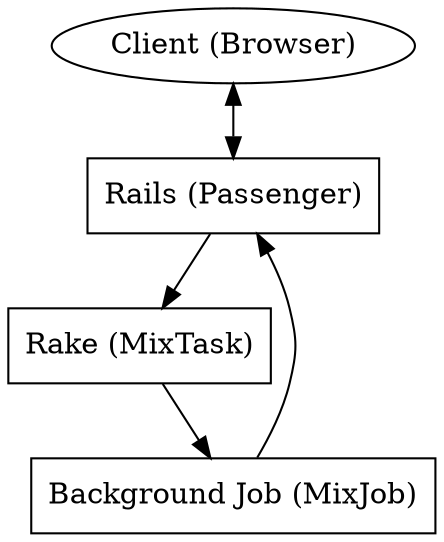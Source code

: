digraph G {
  concentrate=true
  client [label="Client (Browser)"]
  passenger [shape=box label="Rails (Passenger)"]
  mix_job [shape=box label="Background Job (MixJob)"]
  mix_task [shape=box label="Rake (MixTask)"]

  client -> passenger
  mix_job -> passenger
  passenger -> mix_task
  mix_task -> mix_job
  passenger -> client
}
